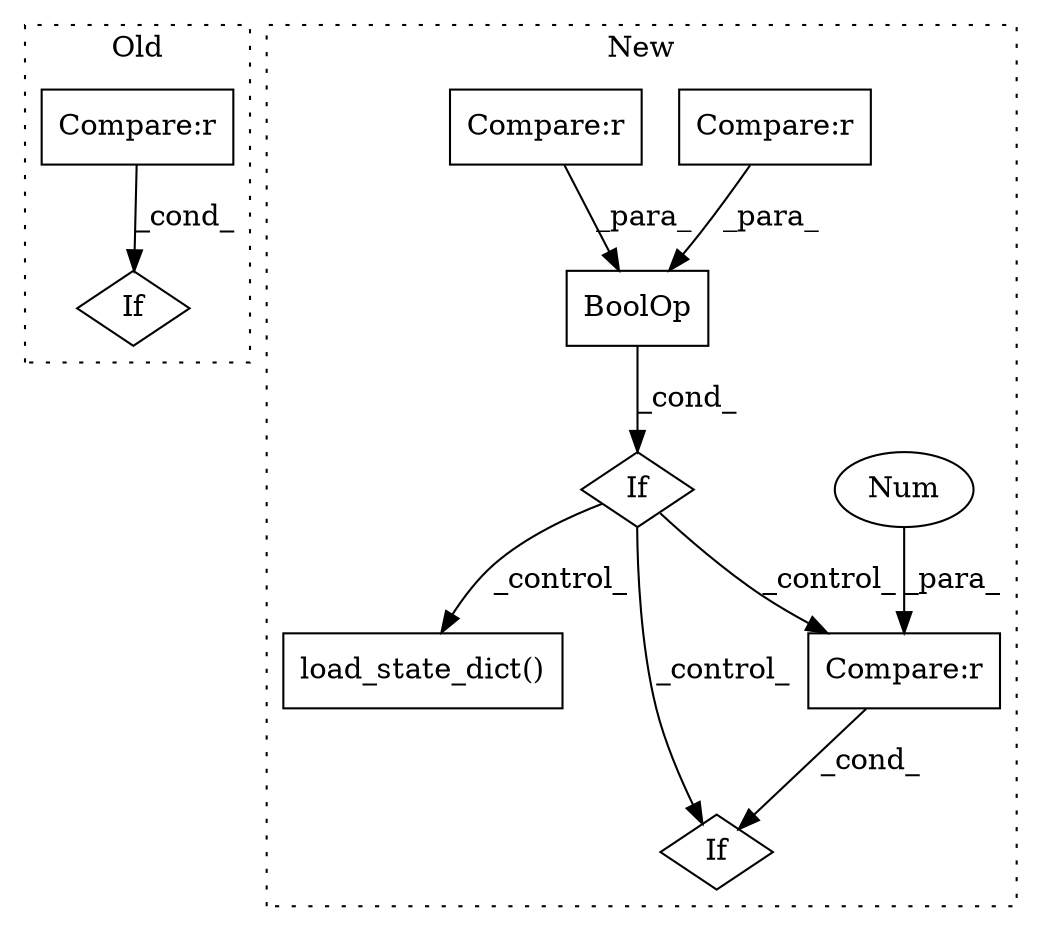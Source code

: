 digraph G {
subgraph cluster0 {
1 [label="If" a="96" s="10923" l="3" shape="diamond"];
3 [label="Compare:r" a="40" s="10926" l="27" shape="box"];
label = "Old";
style="dotted";
}
subgraph cluster1 {
2 [label="load_state_dict()" a="75" s="11861,11900" l="20,1" shape="box"];
4 [label="If" a="96" s="11661" l="3" shape="diamond"];
5 [label="BoolOp" a="72" s="11664" l="71" shape="box"];
6 [label="If" a="96" s="11749" l="3" shape="diamond"];
7 [label="Compare:r" a="40" s="11752" l="20" shape="box"];
8 [label="Num" a="76" s="11771" l="1" shape="ellipse"];
9 [label="Compare:r" a="40" s="11702" l="33" shape="box"];
10 [label="Compare:r" a="40" s="11676" l="21" shape="box"];
label = "New";
style="dotted";
}
3 -> 1 [label="_cond_"];
4 -> 6 [label="_control_"];
4 -> 7 [label="_control_"];
4 -> 2 [label="_control_"];
5 -> 4 [label="_cond_"];
7 -> 6 [label="_cond_"];
8 -> 7 [label="_para_"];
9 -> 5 [label="_para_"];
10 -> 5 [label="_para_"];
}